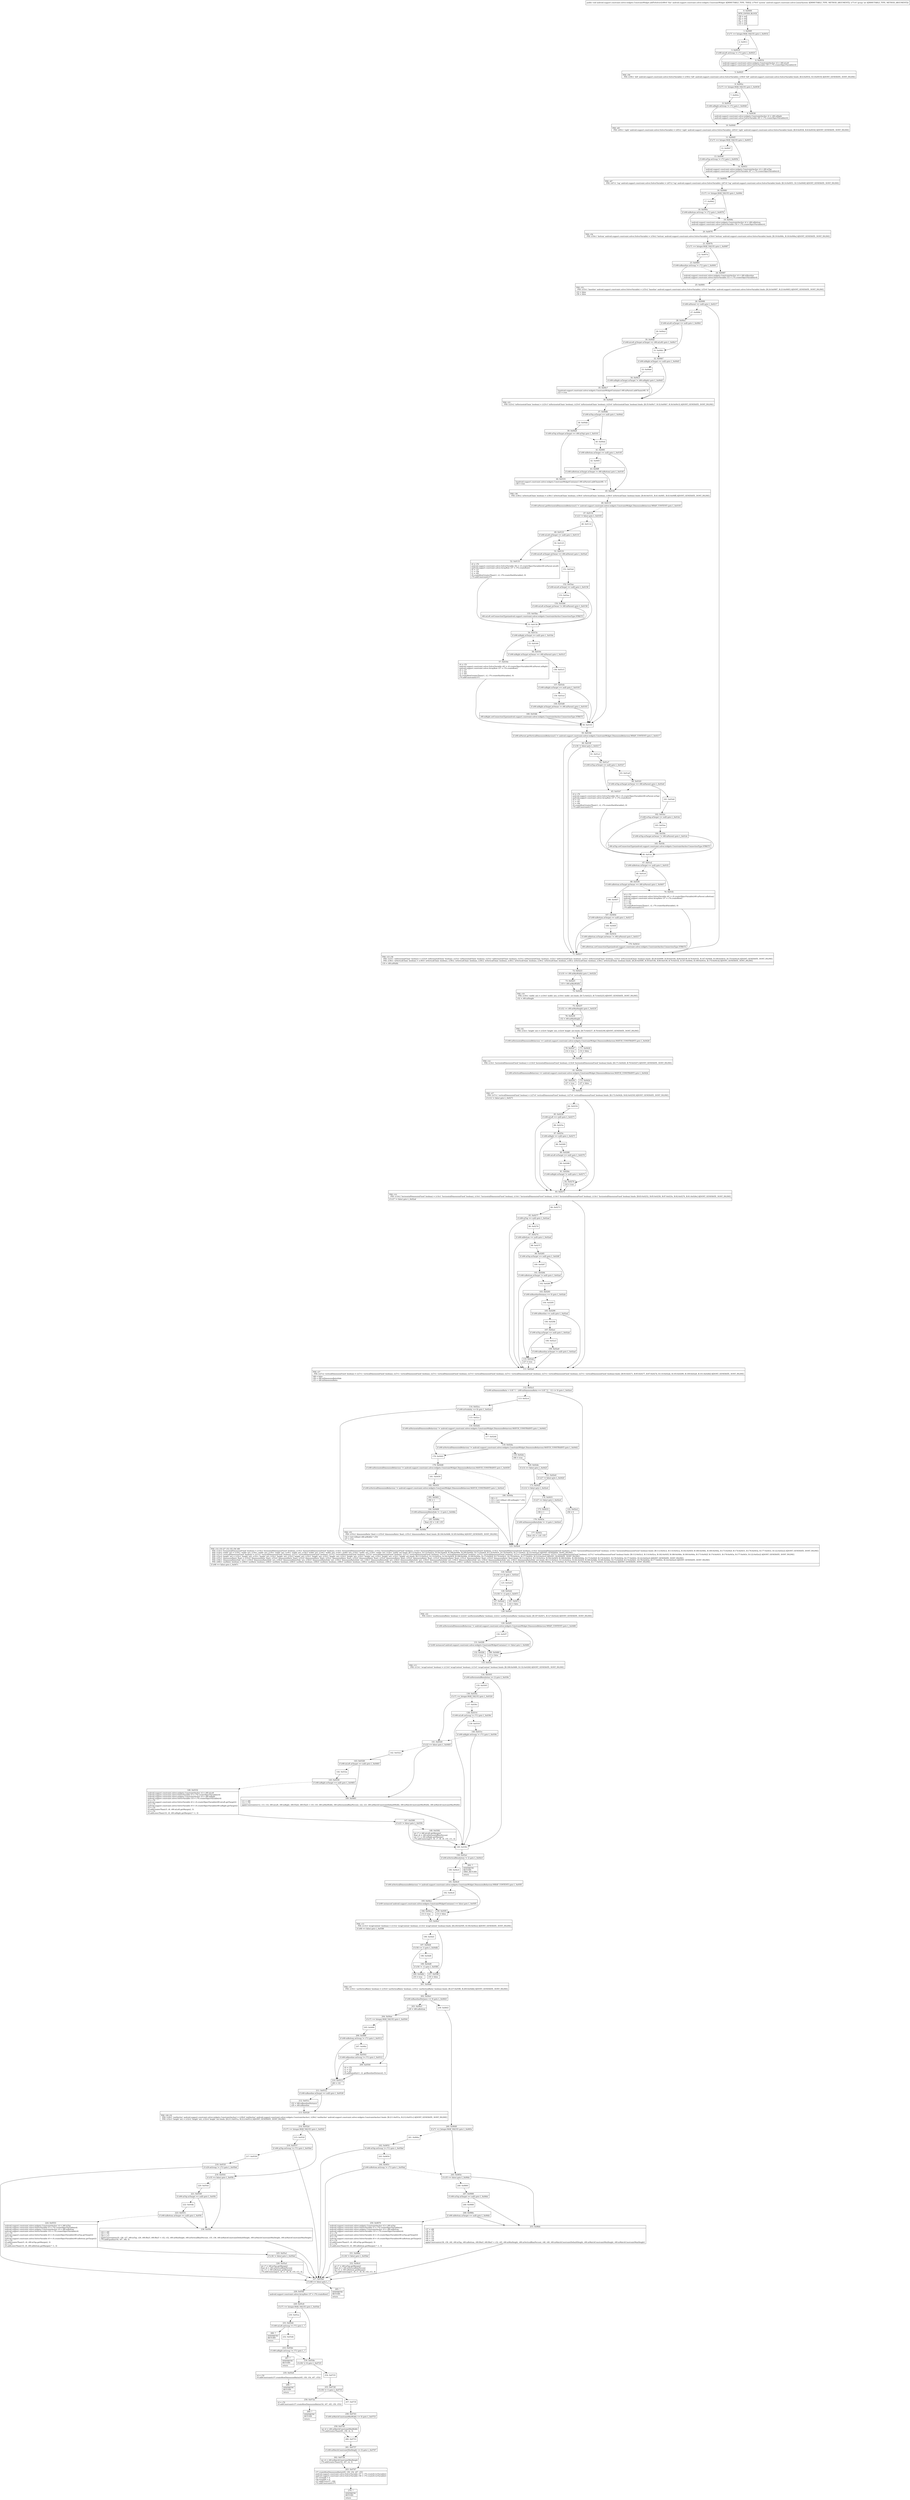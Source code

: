 digraph "CFG forandroid.support.constraint.solver.widgets.ConstraintWidget.addToSolver(Landroid\/support\/constraint\/solver\/LinearSystem;I)V" {
Node_0 [shape=record,label="{0\:\ 0x0000|MTH_ENTER_BLOCK\l|r59 = null\lr65 = null\lr67 = null\lr54 = null\lr53 = null\l}"];
Node_1 [shape=record,label="{1\:\ 0x000f|if (r71 == Integer.MAX_VALUE) goto L_0x001b\l}"];
Node_2 [shape=record,label="{2\:\ 0x0011}"];
Node_3 [shape=record,label="{3\:\ 0x0019|if (r69.mLeft.mGroup != r71) goto L_0x0025\l}"];
Node_4 [shape=record,label="{4\:\ 0x001b|android.support.constraint.solver.widgets.ConstraintAnchor r4 = r69.mLeft\landroid.support.constraint.solver.SolverVariable r59 = r70.createObjectVariable(r4)\l}"];
Node_5 [shape=record,label="{5\:\ 0x0025|PHI: r59 \l  PHI: (r59v1 'left' android.support.constraint.solver.SolverVariable) = (r59v2 'left' android.support.constraint.solver.SolverVariable), (r59v0 'left' android.support.constraint.solver.SolverVariable) binds: [B:4:0x001b, B:3:0x0019] A[DONT_GENERATE, DONT_INLINE]\l}"];
Node_6 [shape=record,label="{6\:\ 0x002a|if (r71 == Integer.MAX_VALUE) goto L_0x0036\l}"];
Node_7 [shape=record,label="{7\:\ 0x002c}"];
Node_8 [shape=record,label="{8\:\ 0x0034|if (r69.mRight.mGroup != r71) goto L_0x0040\l}"];
Node_9 [shape=record,label="{9\:\ 0x0036|android.support.constraint.solver.widgets.ConstraintAnchor r4 = r69.mRight\landroid.support.constraint.solver.SolverVariable r65 = r70.createObjectVariable(r4)\l}"];
Node_10 [shape=record,label="{10\:\ 0x0040|PHI: r65 \l  PHI: (r65v1 'right' android.support.constraint.solver.SolverVariable) = (r65v2 'right' android.support.constraint.solver.SolverVariable), (r65v0 'right' android.support.constraint.solver.SolverVariable) binds: [B:9:0x0036, B:8:0x0034] A[DONT_GENERATE, DONT_INLINE]\l}"];
Node_11 [shape=record,label="{11\:\ 0x0045|if (r71 == Integer.MAX_VALUE) goto L_0x0051\l}"];
Node_12 [shape=record,label="{12\:\ 0x0047}"];
Node_13 [shape=record,label="{13\:\ 0x004f|if (r69.mTop.mGroup != r71) goto L_0x005b\l}"];
Node_14 [shape=record,label="{14\:\ 0x0051|android.support.constraint.solver.widgets.ConstraintAnchor r4 = r69.mTop\landroid.support.constraint.solver.SolverVariable r67 = r70.createObjectVariable(r4)\l}"];
Node_15 [shape=record,label="{15\:\ 0x005b|PHI: r67 \l  PHI: (r67v1 'top' android.support.constraint.solver.SolverVariable) = (r67v2 'top' android.support.constraint.solver.SolverVariable), (r67v0 'top' android.support.constraint.solver.SolverVariable) binds: [B:14:0x0051, B:13:0x004f] A[DONT_GENERATE, DONT_INLINE]\l}"];
Node_16 [shape=record,label="{16\:\ 0x0060|if (r71 == Integer.MAX_VALUE) goto L_0x006c\l}"];
Node_17 [shape=record,label="{17\:\ 0x0062}"];
Node_18 [shape=record,label="{18\:\ 0x006a|if (r69.mBottom.mGroup != r71) goto L_0x0076\l}"];
Node_19 [shape=record,label="{19\:\ 0x006c|android.support.constraint.solver.widgets.ConstraintAnchor r4 = r69.mBottom\landroid.support.constraint.solver.SolverVariable r54 = r70.createObjectVariable(r4)\l}"];
Node_20 [shape=record,label="{20\:\ 0x0076|PHI: r54 \l  PHI: (r54v1 'bottom' android.support.constraint.solver.SolverVariable) = (r54v2 'bottom' android.support.constraint.solver.SolverVariable), (r54v0 'bottom' android.support.constraint.solver.SolverVariable) binds: [B:19:0x006c, B:18:0x006a] A[DONT_GENERATE, DONT_INLINE]\l}"];
Node_21 [shape=record,label="{21\:\ 0x007b|if (r71 == Integer.MAX_VALUE) goto L_0x0087\l}"];
Node_22 [shape=record,label="{22\:\ 0x007d}"];
Node_23 [shape=record,label="{23\:\ 0x0085|if (r69.mBaseline.mGroup != r71) goto L_0x0091\l}"];
Node_24 [shape=record,label="{24\:\ 0x0087|android.support.constraint.solver.widgets.ConstraintAnchor r4 = r69.mBaseline\landroid.support.constraint.solver.SolverVariable r53 = r70.createObjectVariable(r4)\l}"];
Node_25 [shape=record,label="{25\:\ 0x0091|PHI: r53 \l  PHI: (r53v1 'baseline' android.support.constraint.solver.SolverVariable) = (r53v2 'baseline' android.support.constraint.solver.SolverVariable), (r53v0 'baseline' android.support.constraint.solver.SolverVariable) binds: [B:24:0x0087, B:23:0x0085] A[DONT_GENERATE, DONT_INLINE]\l|r23 = false\lr36 = false\l}"];
Node_26 [shape=record,label="{26\:\ 0x0099|if (r69.mParent == null) goto L_0x0217\l}"];
Node_27 [shape=record,label="{27\:\ 0x009b}"];
Node_28 [shape=record,label="{28\:\ 0x00a1|if (r69.mLeft.mTarget == null) goto L_0x00b1\l}"];
Node_29 [shape=record,label="{29\:\ 0x00a3}"];
Node_30 [shape=record,label="{30\:\ 0x00af|if (r69.mLeft.mTarget.mTarget == r69.mLeft) goto L_0x00c7\l}"];
Node_31 [shape=record,label="{31\:\ 0x00b1}"];
Node_32 [shape=record,label="{32\:\ 0x00b7|if (r69.mRight.mTarget == null) goto L_0x00d5\l}"];
Node_33 [shape=record,label="{33\:\ 0x00b9}"];
Node_34 [shape=record,label="{34\:\ 0x00c5|if (r69.mRight.mTarget.mTarget != r69.mRight) goto L_0x00d5\l}"];
Node_35 [shape=record,label="{35\:\ 0x00c7|((android.support.constraint.solver.widgets.ConstraintWidgetContainer) r69.mParent).addChain(r69, 0)\lr23 = true\l}"];
Node_36 [shape=record,label="{36\:\ 0x00d5|PHI: r23 \l  PHI: (r23v2 'inHorizontalChain' boolean) = (r23v3 'inHorizontalChain' boolean), (r23v0 'inHorizontalChain' boolean), (r23v0 'inHorizontalChain' boolean) binds: [B:35:0x00c7, B:32:0x00b7, B:34:0x00c5] A[DONT_GENERATE, DONT_INLINE]\l}"];
Node_37 [shape=record,label="{37\:\ 0x00db|if (r69.mTop.mTarget == null) goto L_0x00eb\l}"];
Node_38 [shape=record,label="{38\:\ 0x00dd}"];
Node_39 [shape=record,label="{39\:\ 0x00e9|if (r69.mTop.mTarget.mTarget == r69.mTop) goto L_0x0101\l}"];
Node_40 [shape=record,label="{40\:\ 0x00eb}"];
Node_41 [shape=record,label="{41\:\ 0x00f1|if (r69.mBottom.mTarget == null) goto L_0x010f\l}"];
Node_42 [shape=record,label="{42\:\ 0x00f3}"];
Node_43 [shape=record,label="{43\:\ 0x00ff|if (r69.mBottom.mTarget.mTarget != r69.mBottom) goto L_0x010f\l}"];
Node_44 [shape=record,label="{44\:\ 0x0101|((android.support.constraint.solver.widgets.ConstraintWidgetContainer) r69.mParent).addChain(r69, 1)\lr36 = true\l}"];
Node_45 [shape=record,label="{45\:\ 0x010f|PHI: r36 \l  PHI: (r36v2 'inVerticalChain' boolean) = (r36v3 'inVerticalChain' boolean), (r36v0 'inVerticalChain' boolean), (r36v0 'inVerticalChain' boolean) binds: [B:44:0x0101, B:41:0x00f1, B:43:0x00ff] A[DONT_GENERATE, DONT_INLINE]\l}"];
Node_46 [shape=record,label="{46\:\ 0x0119|if (r69.mParent.getHorizontalDimensionBehaviour() != android.support.constraint.solver.widgets.ConstraintWidget.DimensionBehaviour.WRAP_CONTENT) goto L_0x0193\l}"];
Node_47 [shape=record,label="{47\:\ 0x011b|if (r23 != false) goto L_0x0193\l}"];
Node_48 [shape=record,label="{48\:\ 0x011d}"];
Node_49 [shape=record,label="{49\:\ 0x0123|if (r69.mLeft.mTarget == null) goto L_0x0133\l}"];
Node_50 [shape=record,label="{50\:\ 0x0125}"];
Node_51 [shape=record,label="{51\:\ 0x0131|if (r69.mLeft.mTarget.mOwner == r69.mParent) goto L_0x03a4\l}"];
Node_52 [shape=record,label="{52\:\ 0x0133|r0 = r70\landroid.support.constraint.solver.SolverVariable r62 = r0.createObjectVariable(r69.mParent.mLeft)\landroid.support.constraint.solver.ArrayRow r37 = r70.createRow()\lr0 = r37\lr1 = r59\lr2 = r62\lr0.createRowGreaterThan(r1, r2, r70.createSlackVariable(), 0)\lr70.addConstraint(r37)\l}"];
Node_53 [shape=record,label="{53\:\ 0x0158}"];
Node_54 [shape=record,label="{54\:\ 0x015e|if (r69.mRight.mTarget == null) goto L_0x016e\l}"];
Node_55 [shape=record,label="{55\:\ 0x0160}"];
Node_56 [shape=record,label="{56\:\ 0x016c|if (r69.mRight.mTarget.mOwner == r69.mParent) goto L_0x03c5\l}"];
Node_57 [shape=record,label="{57\:\ 0x016e|r0 = r70\landroid.support.constraint.solver.SolverVariable r63 = r0.createObjectVariable(r69.mParent.mRight)\landroid.support.constraint.solver.ArrayRow r37 = r70.createRow()\lr0 = r37\lr1 = r63\lr2 = r65\lr0.createRowGreaterThan(r1, r2, r70.createSlackVariable(), 0)\lr70.addConstraint(r37)\l}"];
Node_58 [shape=record,label="{58\:\ 0x0193}"];
Node_59 [shape=record,label="{59\:\ 0x019d|if (r69.mParent.getVerticalDimensionBehaviour() != android.support.constraint.solver.widgets.ConstraintWidget.DimensionBehaviour.WRAP_CONTENT) goto L_0x0217\l}"];
Node_60 [shape=record,label="{60\:\ 0x019f|if (r36 != false) goto L_0x0217\l}"];
Node_61 [shape=record,label="{61\:\ 0x01a1}"];
Node_62 [shape=record,label="{62\:\ 0x01a7|if (r69.mTop.mTarget == null) goto L_0x01b7\l}"];
Node_63 [shape=record,label="{63\:\ 0x01a9}"];
Node_64 [shape=record,label="{64\:\ 0x01b5|if (r69.mTop.mTarget.mOwner == r69.mParent) goto L_0x03e6\l}"];
Node_65 [shape=record,label="{65\:\ 0x01b7|r0 = r70\landroid.support.constraint.solver.SolverVariable r64 = r0.createObjectVariable(r69.mParent.mTop)\landroid.support.constraint.solver.ArrayRow r37 = r70.createRow()\lr0 = r37\lr1 = r67\lr2 = r64\lr0.createRowGreaterThan(r1, r2, r70.createSlackVariable(), 0)\lr70.addConstraint(r37)\l}"];
Node_66 [shape=record,label="{66\:\ 0x01dc}"];
Node_67 [shape=record,label="{67\:\ 0x01e2|if (r69.mBottom.mTarget == null) goto L_0x01f2\l}"];
Node_68 [shape=record,label="{68\:\ 0x01e4}"];
Node_69 [shape=record,label="{69\:\ 0x01f0|if (r69.mBottom.mTarget.mOwner == r69.mParent) goto L_0x0407\l}"];
Node_70 [shape=record,label="{70\:\ 0x01f2|r0 = r70\landroid.support.constraint.solver.SolverVariable r61 = r0.createObjectVariable(r69.mParent.mBottom)\landroid.support.constraint.solver.ArrayRow r37 = r70.createRow()\lr0 = r37\lr1 = r61\lr2 = r54\lr0.createRowGreaterThan(r1, r2, r70.createSlackVariable(), 0)\lr70.addConstraint(r37)\l}"];
Node_71 [shape=record,label="{71\:\ 0x0217|PHI: r23 r36 \l  PHI: (r23v1 'inHorizontalChain' boolean) = (r23v0 'inHorizontalChain' boolean), (r23v2 'inHorizontalChain' boolean), (r23v2 'inHorizontalChain' boolean), (r23v2 'inHorizontalChain' boolean), (r23v2 'inHorizontalChain' boolean), (r23v2 'inHorizontalChain' boolean), (r23v2 'inHorizontalChain' boolean) binds: [B:26:0x0099, B:59:0x019d, B:60:0x019f, B:70:0x01f2, B:167:0x040d, B:169:0x041b, B:170:0x041d] A[DONT_GENERATE, DONT_INLINE]\l  PHI: (r36v1 'inVerticalChain' boolean) = (r36v0 'inVerticalChain' boolean), (r36v2 'inVerticalChain' boolean), (r36v2 'inVerticalChain' boolean), (r36v2 'inVerticalChain' boolean), (r36v2 'inVerticalChain' boolean), (r36v2 'inVerticalChain' boolean), (r36v2 'inVerticalChain' boolean) binds: [B:26:0x0099, B:59:0x019d, B:60:0x019f, B:70:0x01f2, B:167:0x040d, B:169:0x041b, B:170:0x041d] A[DONT_GENERATE, DONT_INLINE]\l|r19 = r69.mWidth\l}"];
Node_72 [shape=record,label="{72\:\ 0x0223|if (r19 \>= r69.mMinWidth) goto L_0x022b\l}"];
Node_73 [shape=record,label="{73\:\ 0x0225|r19 = r69.mMinWidth\l}"];
Node_74 [shape=record,label="{74\:\ 0x022b|PHI: r19 \l  PHI: (r19v1 'width' int) = (r19v0 'width' int), (r19v4 'width' int) binds: [B:72:0x0223, B:73:0x0225] A[DONT_GENERATE, DONT_INLINE]\l|r32 = r69.mHeight\l}"];
Node_75 [shape=record,label="{75\:\ 0x0237|if (r32 \>= r69.mMinHeight) goto L_0x023f\l}"];
Node_76 [shape=record,label="{76\:\ 0x0239|r32 = r69.mMinHeight\l}"];
Node_77 [shape=record,label="{77\:\ 0x023f|PHI: r32 \l  PHI: (r32v1 'height' int) = (r32v0 'height' int), (r32v6 'height' int) binds: [B:75:0x0237, B:76:0x0239] A[DONT_GENERATE, DONT_INLINE]\l}"];
Node_78 [shape=record,label="{78\:\ 0x0245|if (r69.mHorizontalDimensionBehaviour == android.support.constraint.solver.widgets.ConstraintWidget.DimensionBehaviour.MATCH_CONSTRAINT) goto L_0x0428\l}"];
Node_79 [shape=record,label="{79\:\ 0x0247|r14 = true\l}"];
Node_80 [shape=record,label="{80\:\ 0x0248|PHI: r14 \l  PHI: (r14v1 'horizontalDimensionFixed' boolean) = (r14v0 'horizontalDimensionFixed' boolean), (r14v6 'horizontalDimensionFixed' boolean) binds: [B:171:0x0428, B:79:0x0247] A[DONT_GENERATE, DONT_INLINE]\l}"];
Node_81 [shape=record,label="{81\:\ 0x024e|if (r69.mVerticalDimensionBehaviour == android.support.constraint.solver.widgets.ConstraintWidget.DimensionBehaviour.MATCH_CONSTRAINT) goto L_0x042b\l}"];
Node_82 [shape=record,label="{82\:\ 0x0250|r27 = true\l}"];
Node_83 [shape=record,label="{83\:\ 0x0252|PHI: r27 \l  PHI: (r27v1 'verticalDimensionFixed' boolean) = (r27v0 'verticalDimensionFixed' boolean), (r27v6 'verticalDimensionFixed' boolean) binds: [B:172:0x042b, B:82:0x0250] A[DONT_GENERATE, DONT_INLINE]\l|if (r14 != false) goto L_0x0271\l}"];
Node_84 [shape=record,label="{84\:\ 0x0254}"];
Node_85 [shape=record,label="{85\:\ 0x0258|if (r69.mLeft == null) goto L_0x0271\l}"];
Node_86 [shape=record,label="{86\:\ 0x025a}"];
Node_87 [shape=record,label="{87\:\ 0x025e|if (r69.mRight == null) goto L_0x0271\l}"];
Node_88 [shape=record,label="{88\:\ 0x0260}"];
Node_89 [shape=record,label="{89\:\ 0x0266|if (r69.mLeft.mTarget == null) goto L_0x0270\l}"];
Node_90 [shape=record,label="{90\:\ 0x0268}"];
Node_91 [shape=record,label="{91\:\ 0x026e|if (r69.mRight.mTarget != null) goto L_0x0271\l}"];
Node_92 [shape=record,label="{92\:\ 0x0270|r14 = true\l}"];
Node_93 [shape=record,label="{93\:\ 0x0271|PHI: r14 \l  PHI: (r14v2 'horizontalDimensionFixed' boolean) = (r14v1 'horizontalDimensionFixed' boolean), (r14v1 'horizontalDimensionFixed' boolean), (r14v1 'horizontalDimensionFixed' boolean), (r14v5 'horizontalDimensionFixed' boolean), (r14v1 'horizontalDimensionFixed' boolean) binds: [B:83:0x0252, B:85:0x0258, B:87:0x025e, B:92:0x0270, B:91:0x026e] A[DONT_GENERATE, DONT_INLINE]\l|if (r27 != false) goto L_0x02ad\l}"];
Node_94 [shape=record,label="{94\:\ 0x0273}"];
Node_95 [shape=record,label="{95\:\ 0x0277|if (r69.mTop == null) goto L_0x02ad\l}"];
Node_96 [shape=record,label="{96\:\ 0x0279}"];
Node_97 [shape=record,label="{97\:\ 0x027d|if (r69.mBottom == null) goto L_0x02ad\l}"];
Node_98 [shape=record,label="{98\:\ 0x027f}"];
Node_99 [shape=record,label="{99\:\ 0x0285|if (r69.mTop.mTarget == null) goto L_0x028f\l}"];
Node_100 [shape=record,label="{100\:\ 0x0287}"];
Node_101 [shape=record,label="{101\:\ 0x028d|if (r69.mBottom.mTarget != null) goto L_0x02ad\l}"];
Node_102 [shape=record,label="{102\:\ 0x028f}"];
Node_103 [shape=record,label="{103\:\ 0x0293|if (r69.mBaselineDistance == 0) goto L_0x02ab\l}"];
Node_104 [shape=record,label="{104\:\ 0x0295}"];
Node_105 [shape=record,label="{105\:\ 0x0299|if (r69.mBaseline == null) goto L_0x02ad\l}"];
Node_106 [shape=record,label="{106\:\ 0x029b}"];
Node_107 [shape=record,label="{107\:\ 0x02a1|if (r69.mTop.mTarget == null) goto L_0x02ab\l}"];
Node_108 [shape=record,label="{108\:\ 0x02a3}"];
Node_109 [shape=record,label="{109\:\ 0x02a9|if (r69.mBaseline.mTarget != null) goto L_0x02ad\l}"];
Node_110 [shape=record,label="{110\:\ 0x02ab|r27 = true\l}"];
Node_111 [shape=record,label="{111\:\ 0x02ad|PHI: r27 \l  PHI: (r27v2 'verticalDimensionFixed' boolean) = (r27v1 'verticalDimensionFixed' boolean), (r27v1 'verticalDimensionFixed' boolean), (r27v1 'verticalDimensionFixed' boolean), (r27v5 'verticalDimensionFixed' boolean), (r27v1 'verticalDimensionFixed' boolean), (r27v1 'verticalDimensionFixed' boolean), (r27v1 'verticalDimensionFixed' boolean) binds: [B:93:0x0271, B:95:0x0277, B:97:0x027d, B:110:0x02ab, B:105:0x0299, B:109:0x02a9, B:101:0x028d] A[DONT_GENERATE, DONT_INLINE]\l|r68 = false\lr56 = r69.mDimensionRatioSide\lr55 = r69.mDimensionRatio\l}"];
Node_112 [shape=record,label="{112\:\ 0x02c2|if ((r69.mDimensionRatio \> 0.0f ? 1 : (r69.mDimensionRatio == 0.0f ? 0 : \-1)) \<= 0) goto L_0x02e4\l}"];
Node_113 [shape=record,label="{113\:\ 0x02c4}"];
Node_114 [shape=record,label="{114\:\ 0x02ca|if (r69.mVisibility == 8) goto L_0x02e4\l}"];
Node_115 [shape=record,label="{115\:\ 0x02cc}"];
Node_116 [shape=record,label="{116\:\ 0x02d2|if (r69.mHorizontalDimensionBehaviour != android.support.constraint.solver.widgets.ConstraintWidget.DimensionBehaviour.MATCH_CONSTRAINT) goto L_0x0442\l}"];
Node_117 [shape=record,label="{117\:\ 0x02d4}"];
Node_118 [shape=record,label="{118\:\ 0x02da|if (r69.mVerticalDimensionBehaviour != android.support.constraint.solver.widgets.ConstraintWidget.DimensionBehaviour.MATCH_CONSTRAINT) goto L_0x0442\l}"];
Node_119 [shape=record,label="{119\:\ 0x02dc|r68 = true\l}"];
Node_120 [shape=record,label="{120\:\ 0x02de|if (r14 == false) goto L_0x042f\l}"];
Node_121 [shape=record,label="{121\:\ 0x02e0|if (r27 != false) goto L_0x042f\l}"];
Node_122 [shape=record,label="{122\:\ 0x02e2|r56 = 0\l}"];
Node_123 [shape=record,label="{123\:\ 0x02e4|PHI: r14 r19 r27 r32 r55 r56 r68 \l  PHI: (r14v3 'horizontalDimensionFixed' boolean) = (r14v2 'horizontalDimensionFixed' boolean), (r14v2 'horizontalDimensionFixed' boolean), (r14v2 'horizontalDimensionFixed' boolean), (r14v2 'horizontalDimensionFixed' boolean), (r14v4 'horizontalDimensionFixed' boolean), (r14v2 'horizontalDimensionFixed' boolean), (r14v2 'horizontalDimensionFixed' boolean), (r14v2 'horizontalDimensionFixed' boolean), (r14v2 'horizontalDimensionFixed' boolean), (r14v2 'horizontalDimensionFixed' boolean) binds: [B:112:0x02c2, B:114:0x02ca, B:182:0x045f, B:186:0x046e, B:180:0x044a, B:173:0x042f, B:174:0x0431, B:176:0x043a, B:177:0x043c, B:122:0x02e2] A[DONT_GENERATE, DONT_INLINE]\l  PHI: (r19v2 'width' int) = (r19v1 'width' int), (r19v1 'width' int), (r19v1 'width' int), (r19v1 'width' int), (r19v3 'width' int), (r19v1 'width' int), (r19v1 'width' int), (r19v1 'width' int), (r19v1 'width' int), (r19v1 'width' int) binds: [B:112:0x02c2, B:114:0x02ca, B:182:0x045f, B:186:0x046e, B:180:0x044a, B:173:0x042f, B:174:0x0431, B:176:0x043a, B:177:0x043c, B:122:0x02e2] A[DONT_GENERATE, DONT_INLINE]\l  PHI: (r27v3 'verticalDimensionFixed' boolean) = (r27v2 'verticalDimensionFixed' boolean), (r27v2 'verticalDimensionFixed' boolean), (r27v2 'verticalDimensionFixed' boolean), (r27v4 'verticalDimensionFixed' boolean), (r27v2 'verticalDimensionFixed' boolean), (r27v2 'verticalDimensionFixed' boolean), (r27v2 'verticalDimensionFixed' boolean), (r27v2 'verticalDimensionFixed' boolean), (r27v2 'verticalDimensionFixed' boolean), (r27v2 'verticalDimensionFixed' boolean) binds: [B:112:0x02c2, B:114:0x02ca, B:182:0x045f, B:186:0x046e, B:180:0x044a, B:173:0x042f, B:174:0x0431, B:176:0x043a, B:177:0x043c, B:122:0x02e2] A[DONT_GENERATE, DONT_INLINE]\l  PHI: (r32v2 'height' int) = (r32v1 'height' int), (r32v1 'height' int), (r32v1 'height' int), (r32v5 'height' int), (r32v1 'height' int), (r32v1 'height' int), (r32v1 'height' int), (r32v1 'height' int), (r32v1 'height' int), (r32v1 'height' int) binds: [B:112:0x02c2, B:114:0x02ca, B:182:0x045f, B:186:0x046e, B:180:0x044a, B:173:0x042f, B:174:0x0431, B:176:0x043a, B:177:0x043c, B:122:0x02e2] A[DONT_GENERATE, DONT_INLINE]\l  PHI: (r55v1 'dimensionRatio' float) = (r55v0 'dimensionRatio' float), (r55v0 'dimensionRatio' float), (r55v0 'dimensionRatio' float), (r55v2 'dimensionRatio' float), (r55v0 'dimensionRatio' float), (r55v0 'dimensionRatio' float), (r55v0 'dimensionRatio' float), (r55v0 'dimensionRatio' float), (r55v4 'dimensionRatio' float), (r55v0 'dimensionRatio' float) binds: [B:112:0x02c2, B:114:0x02ca, B:182:0x045f, B:186:0x046e, B:180:0x044a, B:173:0x042f, B:174:0x0431, B:176:0x043a, B:177:0x043c, B:122:0x02e2] A[DONT_GENERATE, DONT_INLINE]\l  PHI: (r56v1 'dimensionRatioSide' int) = (r56v0 'dimensionRatioSide' int), (r56v0 'dimensionRatioSide' int), (r56v0 'dimensionRatioSide' int), (r56v2 'dimensionRatioSide' int), (r56v3 'dimensionRatioSide' int), (r56v0 'dimensionRatioSide' int), (r56v0 'dimensionRatioSide' int), (r56v4 'dimensionRatioSide' int), (r56v4 'dimensionRatioSide' int), (r56v5 'dimensionRatioSide' int) binds: [B:112:0x02c2, B:114:0x02ca, B:182:0x045f, B:186:0x046e, B:180:0x044a, B:173:0x042f, B:174:0x0431, B:176:0x043a, B:177:0x043c, B:122:0x02e2] A[DONT_GENERATE, DONT_INLINE]\l  PHI: (r68v1 'useRatio' boolean) = (r68v0 'useRatio' boolean), (r68v0 'useRatio' boolean), (r68v0 'useRatio' boolean), (r68v0 'useRatio' boolean), (r68v0 'useRatio' boolean), (r68v2 'useRatio' boolean), (r68v2 'useRatio' boolean), (r68v2 'useRatio' boolean), (r68v2 'useRatio' boolean), (r68v2 'useRatio' boolean) binds: [B:112:0x02c2, B:114:0x02ca, B:182:0x045f, B:186:0x046e, B:180:0x044a, B:173:0x042f, B:174:0x0431, B:176:0x043a, B:177:0x043c, B:122:0x02e2] A[DONT_GENERATE, DONT_INLINE]\l|if (r68 == false) goto L_0x047c\l}"];
Node_124 [shape=record,label="{124\:\ 0x02e6|if (r56 == 0) goto L_0x02ed\l}"];
Node_125 [shape=record,label="{125\:\ 0x02e8}"];
Node_126 [shape=record,label="{126\:\ 0x02eb|if (r56 != \-1) goto L_0x047c\l}"];
Node_127 [shape=record,label="{127\:\ 0x02ed|r22 = true\l}"];
Node_128 [shape=record,label="{128\:\ 0x02ef|PHI: r22 \l  PHI: (r22v1 'useHorizontalRatio' boolean) = (r22v0 'useHorizontalRatio' boolean), (r22v2 'useHorizontalRatio' boolean) binds: [B:187:0x047c, B:127:0x02ed] A[DONT_GENERATE, DONT_INLINE]\l}"];
Node_129 [shape=record,label="{129\:\ 0x02f5|if (r69.mHorizontalDimensionBehaviour != android.support.constraint.solver.widgets.ConstraintWidget.DimensionBehaviour.WRAP_CONTENT) goto L_0x0480\l}"];
Node_130 [shape=record,label="{130\:\ 0x02f7}"];
Node_131 [shape=record,label="{131\:\ 0x02fb|if ((r69 instanceof android.support.constraint.solver.widgets.ConstraintWidgetContainer) == false) goto L_0x0480\l}"];
Node_132 [shape=record,label="{132\:\ 0x02fd|r13 = true\l}"];
Node_133 [shape=record,label="{133\:\ 0x02fe|PHI: r13 \l  PHI: (r13v1 'wrapContent' boolean) = (r13v0 'wrapContent' boolean), (r13v5 'wrapContent' boolean) binds: [B:188:0x0480, B:132:0x02fd] A[DONT_GENERATE, DONT_INLINE]\l}"];
Node_134 [shape=record,label="{134\:\ 0x0303|if (r69.mHorizontalResolution == 2) goto L_0x039c\l}"];
Node_135 [shape=record,label="{135\:\ 0x0305}"];
Node_136 [shape=record,label="{136\:\ 0x030a|if (r71 == Integer.MAX_VALUE) goto L_0x0320\l}"];
Node_137 [shape=record,label="{137\:\ 0x030c}"];
Node_138 [shape=record,label="{138\:\ 0x0314|if (r69.mLeft.mGroup != r71) goto L_0x039c\l}"];
Node_139 [shape=record,label="{139\:\ 0x0316}"];
Node_140 [shape=record,label="{140\:\ 0x031e|if (r69.mRight.mGroup != r71) goto L_0x039c\l}"];
Node_141 [shape=record,label="{141\:\ 0x0320|if (r22 == false) goto L_0x0483\l}"];
Node_142 [shape=record,label="{142\:\ 0x0322}"];
Node_143 [shape=record,label="{143\:\ 0x0328|if (r69.mLeft.mTarget == null) goto L_0x0483\l}"];
Node_144 [shape=record,label="{144\:\ 0x032a}"];
Node_145 [shape=record,label="{145\:\ 0x0330|if (r69.mRight.mTarget == null) goto L_0x0483\l}"];
Node_146 [shape=record,label="{146\:\ 0x0332|android.support.constraint.solver.widgets.ConstraintAnchor r4 = r69.mLeft\landroid.support.constraint.solver.SolverVariable r5 = r70.createObjectVariable(r4)\landroid.support.constraint.solver.widgets.ConstraintAnchor r4 = r69.mRight\landroid.support.constraint.solver.SolverVariable r10 = r70.createObjectVariable(r4)\lr0 = r70\landroid.support.constraint.solver.SolverVariable r6 = r0.createObjectVariable(r69.mLeft.getTarget())\lr0 = r70\landroid.support.constraint.solver.SolverVariable r9 = r0.createObjectVariable(r69.mRight.getTarget())\lr0 = r70\lr0.addGreaterThan(r5, r6, r69.mLeft.getMargin(), 3)\lr0 = r70\lr0.addLowerThan(r10, r9, r69.mRight.getMargin() * \-1, 3)\l}"];
Node_147 [shape=record,label="{147\:\ 0x0380|if (r23 != false) goto L_0x039c\l}"];
Node_148 [shape=record,label="{148\:\ 0x0382|int r7 = r69.mLeft.getMargin()\lfloat r8 = r69.mHorizontalBiasPercent\lint r11 = r69.mRight.getMargin()\lr70.addCentering(r5, r6, r7, r8, r9, r10, r11, 4)\l}"];
Node_149 [shape=record,label="{149\:\ 0x039c}"];
Node_150 [shape=record,label="{150\:\ 0x03a1|if (r69.mVerticalResolution != 2) goto L_0x04c0\l}"];
Node_151 [shape=record,label="{151\:\ 0x03a4}"];
Node_152 [shape=record,label="{152\:\ 0x03aa|if (r69.mLeft.mTarget == null) goto L_0x0158\l}"];
Node_153 [shape=record,label="{153\:\ 0x03ac}"];
Node_154 [shape=record,label="{154\:\ 0x03b8|if (r69.mLeft.mTarget.mOwner != r69.mParent) goto L_0x0158\l}"];
Node_155 [shape=record,label="{155\:\ 0x03ba|r69.mLeft.setConnectionType(android.support.constraint.solver.widgets.ConstraintAnchor.ConnectionType.STRICT)\l}"];
Node_156 [shape=record,label="{156\:\ 0x03c5}"];
Node_157 [shape=record,label="{157\:\ 0x03cb|if (r69.mRight.mTarget == null) goto L_0x0193\l}"];
Node_158 [shape=record,label="{158\:\ 0x03cd}"];
Node_159 [shape=record,label="{159\:\ 0x03d9|if (r69.mRight.mTarget.mOwner != r69.mParent) goto L_0x0193\l}"];
Node_160 [shape=record,label="{160\:\ 0x03db|r69.mRight.setConnectionType(android.support.constraint.solver.widgets.ConstraintAnchor.ConnectionType.STRICT)\l}"];
Node_161 [shape=record,label="{161\:\ 0x03e6}"];
Node_162 [shape=record,label="{162\:\ 0x03ec|if (r69.mTop.mTarget == null) goto L_0x01dc\l}"];
Node_163 [shape=record,label="{163\:\ 0x03ee}"];
Node_164 [shape=record,label="{164\:\ 0x03fa|if (r69.mTop.mTarget.mOwner != r69.mParent) goto L_0x01dc\l}"];
Node_165 [shape=record,label="{165\:\ 0x03fc|r69.mTop.setConnectionType(android.support.constraint.solver.widgets.ConstraintAnchor.ConnectionType.STRICT)\l}"];
Node_166 [shape=record,label="{166\:\ 0x0407}"];
Node_167 [shape=record,label="{167\:\ 0x040d|if (r69.mBottom.mTarget == null) goto L_0x0217\l}"];
Node_168 [shape=record,label="{168\:\ 0x040f}"];
Node_169 [shape=record,label="{169\:\ 0x041b|if (r69.mBottom.mTarget.mOwner != r69.mParent) goto L_0x0217\l}"];
Node_170 [shape=record,label="{170\:\ 0x041d|r69.mBottom.setConnectionType(android.support.constraint.solver.widgets.ConstraintAnchor.ConnectionType.STRICT)\l}"];
Node_171 [shape=record,label="{171\:\ 0x0428|r14 = false\l}"];
Node_172 [shape=record,label="{172\:\ 0x042b|r27 = false\l}"];
Node_173 [shape=record,label="{173\:\ 0x042f|if (r14 != false) goto L_0x02e4\l}"];
Node_174 [shape=record,label="{174\:\ 0x0431|if (r27 == false) goto L_0x02e4\l}"];
Node_175 [shape=record,label="{175\:\ 0x0433|r56 = 1\l}"];
Node_176 [shape=record,label="{176\:\ 0x043a|if (r69.mDimensionRatioSide != \-1) goto L_0x02e4\l}"];
Node_177 [shape=record,label="{177\:\ 0x043c|float r55 = 1.0f \/ r55\l}"];
Node_178 [shape=record,label="{178\:\ 0x0442}"];
Node_179 [shape=record,label="{179\:\ 0x0448|if (r69.mHorizontalDimensionBehaviour != android.support.constraint.solver.widgets.ConstraintWidget.DimensionBehaviour.MATCH_CONSTRAINT) goto L_0x0459\l}"];
Node_180 [shape=record,label="{180\:\ 0x044a|r56 = 0\lr19 = (int) (((float) r69.mHeight) * r55)\lr14 = true\l}"];
Node_181 [shape=record,label="{181\:\ 0x0459}"];
Node_182 [shape=record,label="{182\:\ 0x045f|if (r69.mVerticalDimensionBehaviour != android.support.constraint.solver.widgets.ConstraintWidget.DimensionBehaviour.MATCH_CONSTRAINT) goto L_0x02e4\l}"];
Node_183 [shape=record,label="{183\:\ 0x0461|r56 = 1\l}"];
Node_184 [shape=record,label="{184\:\ 0x0468|if (r69.mDimensionRatioSide != \-1) goto L_0x046e\l}"];
Node_185 [shape=record,label="{185\:\ 0x046a|float r55 = 1.0f \/ r55\l}"];
Node_186 [shape=record,label="{186\:\ 0x046e|PHI: r55 \l  PHI: (r55v2 'dimensionRatio' float) = (r55v0 'dimensionRatio' float), (r55v3 'dimensionRatio' float) binds: [B:184:0x0468, B:185:0x046a] A[DONT_GENERATE, DONT_INLINE]\l|r32 = (int) (((float) r69.mWidth) * r55)\lr27 = true\l}"];
Node_187 [shape=record,label="{187\:\ 0x047c|r22 = false\l}"];
Node_188 [shape=record,label="{188\:\ 0x0480|r13 = false\l}"];
Node_189 [shape=record,label="{189\:\ 0x0483|r11 = r69\lr12 = r70\lapplyConstraints(r12, r13, r14, r69.mLeft, r69.mRight, r69.f5mX, r69.f5mX + r19, r19, r69.mMinWidth, r69.mHorizontalBiasPercent, r22, r23, r69.mMatchConstraintDefaultWidth, r69.mMatchConstraintMinWidth, r69.mMatchConstraintMaxWidth)\l}"];
Node_190 [shape=record,label="{190\:\ 0x04c0}"];
Node_191 [shape=record,label="{191\:\ 0x04c6|if (r69.mVerticalDimensionBehaviour != android.support.constraint.solver.widgets.ConstraintWidget.DimensionBehaviour.WRAP_CONTENT) goto L_0x05f5\l}"];
Node_192 [shape=record,label="{192\:\ 0x04c8}"];
Node_193 [shape=record,label="{193\:\ 0x04cc|if ((r69 instanceof android.support.constraint.solver.widgets.ConstraintWidgetContainer) == false) goto L_0x05f5\l}"];
Node_194 [shape=record,label="{194\:\ 0x04ce|r13 = true\l}"];
Node_195 [shape=record,label="{195\:\ 0x04cf|PHI: r13 \l  PHI: (r13v3 'wrapContent' boolean) = (r13v2 'wrapContent' boolean), (r13v4 'wrapContent' boolean) binds: [B:236:0x05f5, B:194:0x04ce] A[DONT_GENERATE, DONT_INLINE]\l|if (r68 == false) goto L_0x05f8\l}"];
Node_196 [shape=record,label="{196\:\ 0x04d1}"];
Node_197 [shape=record,label="{197\:\ 0x04d4|if (r56 == 1) goto L_0x04db\l}"];
Node_198 [shape=record,label="{198\:\ 0x04d6}"];
Node_199 [shape=record,label="{199\:\ 0x04d9|if (r56 != \-1) goto L_0x05f8\l}"];
Node_200 [shape=record,label="{200\:\ 0x04db|r35 = true\l}"];
Node_201 [shape=record,label="{201\:\ 0x04dd|PHI: r35 \l  PHI: (r35v1 'useVerticalRatio' boolean) = (r35v0 'useVerticalRatio' boolean), (r35v2 'useVerticalRatio' boolean) binds: [B:237:0x05f8, B:200:0x04db] A[DONT_GENERATE, DONT_INLINE]\l}"];
Node_202 [shape=record,label="{202\:\ 0x04e1|if (r69.mBaselineDistance \<= 0) goto L_0x0643\l}"];
Node_203 [shape=record,label="{203\:\ 0x04e3|r29 = r69.mBottom\l}"];
Node_204 [shape=record,label="{204\:\ 0x04ee|if (r71 == Integer.MAX_VALUE) goto L_0x0504\l}"];
Node_205 [shape=record,label="{205\:\ 0x04f0}"];
Node_206 [shape=record,label="{206\:\ 0x04f8|if (r69.mBottom.mGroup != r71) goto L_0x0512\l}"];
Node_207 [shape=record,label="{207\:\ 0x04fa}"];
Node_208 [shape=record,label="{208\:\ 0x0502|if (r69.mBaseline.mGroup != r71) goto L_0x0512\l}"];
Node_209 [shape=record,label="{209\:\ 0x0504|r0 = r70\lr1 = r53\lr2 = r67\lr0.addEquality(r1, r2, getBaselineDistance(), 5)\l}"];
Node_210 [shape=record,label="{210\:\ 0x0512|r60 = r32\l}"];
Node_211 [shape=record,label="{211\:\ 0x051a|if (r69.mBaseline.mTarget == null) goto L_0x0528\l}"];
Node_212 [shape=record,label="{212\:\ 0x051c|r32 = r69.mBaselineDistance\lr29 = r69.mBaseline\l}"];
Node_213 [shape=record,label="{213\:\ 0x0528|PHI: r29 r32 \l  PHI: (r29v1 'endAnchor' android.support.constraint.solver.widgets.ConstraintAnchor) = (r29v0 'endAnchor' android.support.constraint.solver.widgets.ConstraintAnchor), (r29v2 'endAnchor' android.support.constraint.solver.widgets.ConstraintAnchor) binds: [B:211:0x051a, B:212:0x051c] A[DONT_GENERATE, DONT_INLINE]\l  PHI: (r32v3 'height' int) = (r32v2 'height' int), (r32v4 'height' int) binds: [B:211:0x051a, B:212:0x051c] A[DONT_GENERATE, DONT_INLINE]\l}"];
Node_214 [shape=record,label="{214\:\ 0x052d|if (r71 == Integer.MAX_VALUE) goto L_0x0541\l}"];
Node_215 [shape=record,label="{215\:\ 0x052f}"];
Node_216 [shape=record,label="{216\:\ 0x0537|if (r69.mTop.mGroup != r71) goto L_0x05bd\l}"];
Node_217 [shape=record,label="{217\:\ 0x0539}"];
Node_218 [shape=record,label="{218\:\ 0x053f|if (r29.mGroup != r71) goto L_0x05bd\l}"];
Node_219 [shape=record,label="{219\:\ 0x0541|if (r35 == false) goto L_0x05fc\l}"];
Node_220 [shape=record,label="{220\:\ 0x0543}"];
Node_221 [shape=record,label="{221\:\ 0x0549|if (r69.mTop.mTarget == null) goto L_0x05fc\l}"];
Node_222 [shape=record,label="{222\:\ 0x054b}"];
Node_223 [shape=record,label="{223\:\ 0x0551|if (r69.mBottom.mTarget == null) goto L_0x05fc\l}"];
Node_224 [shape=record,label="{224\:\ 0x0553|android.support.constraint.solver.widgets.ConstraintAnchor r4 = r69.mTop\landroid.support.constraint.solver.SolverVariable r5 = r70.createObjectVariable(r4)\landroid.support.constraint.solver.widgets.ConstraintAnchor r4 = r69.mBottom\landroid.support.constraint.solver.SolverVariable r10 = r70.createObjectVariable(r4)\lr0 = r70\landroid.support.constraint.solver.SolverVariable r6 = r0.createObjectVariable(r69.mTop.getTarget())\lr0 = r70\landroid.support.constraint.solver.SolverVariable r9 = r0.createObjectVariable(r69.mBottom.getTarget())\lr0 = r70\lr0.addGreaterThan(r5, r6, r69.mTop.getMargin(), 3)\lr0 = r70\lr0.addLowerThan(r10, r9, r69.mBottom.getMargin() * \-1, 3)\l}"];
Node_225 [shape=record,label="{225\:\ 0x05a1|if (r36 != false) goto L_0x05bd\l}"];
Node_226 [shape=record,label="{226\:\ 0x05a3|int r7 = r69.mTop.getMargin()\lfloat r8 = r69.mVerticalBiasPercent\lint r11 = r69.mBottom.getMargin()\lr70.addCentering(r5, r6, r7, r8, r9, r10, r11, 4)\l}"];
Node_227 [shape=record,label="{227\:\ 0x05bd|if (r68 == false) goto L_?\l}"];
Node_228 [shape=record,label="{228\:\ 0x05bf|android.support.constraint.solver.ArrayRow r37 = r70.createRow()\l}"];
Node_229 [shape=record,label="{229\:\ 0x05c8|if (r71 == Integer.MAX_VALUE) goto L_0x05de\l}"];
Node_230 [shape=record,label="{230\:\ 0x05ca}"];
Node_231 [shape=record,label="{231\:\ 0x05d2|if (r69.mLeft.mGroup != r71) goto L_?\l}"];
Node_232 [shape=record,label="{232\:\ 0x05d4}"];
Node_233 [shape=record,label="{233\:\ 0x05dc|if (r69.mRight.mGroup != r71) goto L_?\l}"];
Node_234 [shape=record,label="{234\:\ 0x05de|if (r56 != 0) goto L_0x0725\l}"];
Node_235 [shape=record,label="{235\:\ 0x05e0|r0 = r70\lr0.addConstraint(r37.createRowDimensionRatio(r65, r59, r54, r67, r55))\l}"];
Node_236 [shape=record,label="{236\:\ 0x05f5|r13 = false\l}"];
Node_237 [shape=record,label="{237\:\ 0x05f8|r35 = false\l}"];
Node_238 [shape=record,label="{238\:\ 0x05fc|r24 = r69\lr25 = r70\lr26 = r13\lapplyConstraints(r25, r26, r27, r69.mTop, r29, r69.f6mY, r69.f6mY + r32, r32, r69.mMinHeight, r69.mVerticalBiasPercent, r35, r36, r69.mMatchConstraintDefaultHeight, r69.mMatchConstraintMinHeight, r69.mMatchConstraintMaxHeight)\lr70.addEquality(r54, r67, r60, 5)\l}"];
Node_239 [shape=record,label="{239\:\ 0x0643}"];
Node_240 [shape=record,label="{240\:\ 0x0648|if (r71 == Integer.MAX_VALUE) goto L_0x065e\l}"];
Node_241 [shape=record,label="{241\:\ 0x064a}"];
Node_242 [shape=record,label="{242\:\ 0x0652|if (r69.mTop.mGroup != r71) goto L_0x05bd\l}"];
Node_243 [shape=record,label="{243\:\ 0x0654}"];
Node_244 [shape=record,label="{244\:\ 0x065c|if (r69.mBottom.mGroup != r71) goto L_0x05bd\l}"];
Node_245 [shape=record,label="{245\:\ 0x065e|if (r35 == false) goto L_0x06dc\l}"];
Node_246 [shape=record,label="{246\:\ 0x0660}"];
Node_247 [shape=record,label="{247\:\ 0x0666|if (r69.mTop.mTarget == null) goto L_0x06dc\l}"];
Node_248 [shape=record,label="{248\:\ 0x0668}"];
Node_249 [shape=record,label="{249\:\ 0x066e|if (r69.mBottom.mTarget == null) goto L_0x06dc\l}"];
Node_250 [shape=record,label="{250\:\ 0x0670|android.support.constraint.solver.widgets.ConstraintAnchor r4 = r69.mTop\landroid.support.constraint.solver.SolverVariable r5 = r70.createObjectVariable(r4)\landroid.support.constraint.solver.widgets.ConstraintAnchor r4 = r69.mBottom\landroid.support.constraint.solver.SolverVariable r10 = r70.createObjectVariable(r4)\lr0 = r70\landroid.support.constraint.solver.SolverVariable r6 = r0.createObjectVariable(r69.mTop.getTarget())\lr0 = r70\landroid.support.constraint.solver.SolverVariable r9 = r0.createObjectVariable(r69.mBottom.getTarget())\lr0 = r70\lr0.addGreaterThan(r5, r6, r69.mTop.getMargin(), 3)\lr0 = r70\lr0.addLowerThan(r10, r9, r69.mBottom.getMargin() * \-1, 3)\l}"];
Node_251 [shape=record,label="{251\:\ 0x06be|if (r36 != false) goto L_0x05bd\l}"];
Node_252 [shape=record,label="{252\:\ 0x06c0|int r7 = r69.mTop.getMargin()\lfloat r8 = r69.mVerticalBiasPercent\lint r11 = r69.mBottom.getMargin()\lr70.addCentering(r5, r6, r7, r8, r9, r10, r11, 4)\l}"];
Node_253 [shape=record,label="{253\:\ 0x06dc|r37 = r69\lr38 = r70\lr39 = r13\lr40 = r27\lr45 = r32\lr48 = r35\lr49 = r36\lapplyConstraints(r38, r39, r40, r69.mTop, r69.mBottom, r69.f6mY, r69.f6mY + r32, r45, r69.mMinHeight, r69.mVerticalBiasPercent, r48, r49, r69.mMatchConstraintDefaultHeight, r69.mMatchConstraintMinHeight, r69.mMatchConstraintMaxHeight)\l}"];
Node_254 [shape=record,label="{254\:\ 0x0725}"];
Node_255 [shape=record,label="{255\:\ 0x0728|if (r56 != 1) goto L_0x073f\l}"];
Node_256 [shape=record,label="{256\:\ 0x072a|r0 = r70\lr0.addConstraint(r37.createRowDimensionRatio(r54, r67, r65, r59, r55))\l}"];
Node_257 [shape=record,label="{257\:\ 0x073f}"];
Node_258 [shape=record,label="{258\:\ 0x0743|if (r69.mMatchConstraintMinWidth \<= 0) goto L_0x0753\l}"];
Node_259 [shape=record,label="{259\:\ 0x0745|int r4 = r69.mMatchConstraintMinWidth\lr70.addGreaterThan(r65, r59, r4, 3)\l}"];
Node_260 [shape=record,label="{260\:\ 0x0753}"];
Node_261 [shape=record,label="{261\:\ 0x0757|if (r69.mMatchConstraintMinHeight \<= 0) goto L_0x0767\l}"];
Node_262 [shape=record,label="{262\:\ 0x0759|int r4 = r69.mMatchConstraintMinHeight\lr70.addGreaterThan(r54, r67, r4, 3)\l}"];
Node_263 [shape=record,label="{263\:\ 0x0767|r37.createRowDimensionRatio(r65, r59, r54, r67, r55)\landroid.support.constraint.solver.SolverVariable r57 = r70.createErrorVariable()\landroid.support.constraint.solver.SolverVariable r58 = r70.createErrorVariable()\lr57.strength = 4\lr58.strength = 4\lr37.addError(r57, r58)\lr70.addConstraint(r37)\l}"];
Node_264 [shape=record,label="{264\:\ ?|SYNTHETIC\lRETURN\lORIG_RETURN\l|return\l}"];
Node_265 [shape=record,label="{265\:\ ?|SYNTHETIC\lRETURN\l|return\l}"];
Node_266 [shape=record,label="{266\:\ ?|SYNTHETIC\lRETURN\l|return\l}"];
Node_267 [shape=record,label="{267\:\ ?|SYNTHETIC\lRETURN\l|return\l}"];
Node_268 [shape=record,label="{268\:\ ?|SYNTHETIC\lRETURN\l|return\l}"];
Node_269 [shape=record,label="{269\:\ ?|SYNTHETIC\lRETURN\l|return\l}"];
Node_270 [shape=record,label="{270\:\ ?|SYNTHETIC\lRETURN\l|return\l}"];
MethodNode[shape=record,label="{public void android.support.constraint.solver.widgets.ConstraintWidget.addToSolver((r69v0 'this' android.support.constraint.solver.widgets.ConstraintWidget A[IMMUTABLE_TYPE, THIS]), (r70v0 'system' android.support.constraint.solver.LinearSystem A[IMMUTABLE_TYPE, METHOD_ARGUMENT]), (r71v0 'group' int A[IMMUTABLE_TYPE, METHOD_ARGUMENT])) }"];
MethodNode -> Node_0;
Node_0 -> Node_1;
Node_1 -> Node_2[style=dashed];
Node_1 -> Node_4;
Node_2 -> Node_3;
Node_3 -> Node_4[style=dashed];
Node_3 -> Node_5;
Node_4 -> Node_5;
Node_5 -> Node_6;
Node_6 -> Node_7[style=dashed];
Node_6 -> Node_9;
Node_7 -> Node_8;
Node_8 -> Node_9[style=dashed];
Node_8 -> Node_10;
Node_9 -> Node_10;
Node_10 -> Node_11;
Node_11 -> Node_12[style=dashed];
Node_11 -> Node_14;
Node_12 -> Node_13;
Node_13 -> Node_14[style=dashed];
Node_13 -> Node_15;
Node_14 -> Node_15;
Node_15 -> Node_16;
Node_16 -> Node_17[style=dashed];
Node_16 -> Node_19;
Node_17 -> Node_18;
Node_18 -> Node_19[style=dashed];
Node_18 -> Node_20;
Node_19 -> Node_20;
Node_20 -> Node_21;
Node_21 -> Node_22[style=dashed];
Node_21 -> Node_24;
Node_22 -> Node_23;
Node_23 -> Node_24[style=dashed];
Node_23 -> Node_25;
Node_24 -> Node_25;
Node_25 -> Node_26;
Node_26 -> Node_27[style=dashed];
Node_26 -> Node_71;
Node_27 -> Node_28;
Node_28 -> Node_29[style=dashed];
Node_28 -> Node_31;
Node_29 -> Node_30;
Node_30 -> Node_31[style=dashed];
Node_30 -> Node_35;
Node_31 -> Node_32;
Node_32 -> Node_33[style=dashed];
Node_32 -> Node_36;
Node_33 -> Node_34;
Node_34 -> Node_35[style=dashed];
Node_34 -> Node_36;
Node_35 -> Node_36;
Node_36 -> Node_37;
Node_37 -> Node_38[style=dashed];
Node_37 -> Node_40;
Node_38 -> Node_39;
Node_39 -> Node_40[style=dashed];
Node_39 -> Node_44;
Node_40 -> Node_41;
Node_41 -> Node_42[style=dashed];
Node_41 -> Node_45;
Node_42 -> Node_43;
Node_43 -> Node_44[style=dashed];
Node_43 -> Node_45;
Node_44 -> Node_45;
Node_45 -> Node_46;
Node_46 -> Node_47[style=dashed];
Node_46 -> Node_58;
Node_47 -> Node_48[style=dashed];
Node_47 -> Node_58;
Node_48 -> Node_49;
Node_49 -> Node_50[style=dashed];
Node_49 -> Node_52;
Node_50 -> Node_51;
Node_51 -> Node_52[style=dashed];
Node_51 -> Node_151;
Node_52 -> Node_53;
Node_53 -> Node_54;
Node_54 -> Node_55[style=dashed];
Node_54 -> Node_57;
Node_55 -> Node_56;
Node_56 -> Node_57[style=dashed];
Node_56 -> Node_156;
Node_57 -> Node_58;
Node_58 -> Node_59;
Node_59 -> Node_60[style=dashed];
Node_59 -> Node_71;
Node_60 -> Node_61[style=dashed];
Node_60 -> Node_71;
Node_61 -> Node_62;
Node_62 -> Node_63[style=dashed];
Node_62 -> Node_65;
Node_63 -> Node_64;
Node_64 -> Node_65[style=dashed];
Node_64 -> Node_161;
Node_65 -> Node_66;
Node_66 -> Node_67;
Node_67 -> Node_68[style=dashed];
Node_67 -> Node_70;
Node_68 -> Node_69;
Node_69 -> Node_70[style=dashed];
Node_69 -> Node_166;
Node_70 -> Node_71;
Node_71 -> Node_72;
Node_72 -> Node_73[style=dashed];
Node_72 -> Node_74;
Node_73 -> Node_74;
Node_74 -> Node_75;
Node_75 -> Node_76[style=dashed];
Node_75 -> Node_77;
Node_76 -> Node_77;
Node_77 -> Node_78;
Node_78 -> Node_79[style=dashed];
Node_78 -> Node_171;
Node_79 -> Node_80;
Node_80 -> Node_81;
Node_81 -> Node_82[style=dashed];
Node_81 -> Node_172;
Node_82 -> Node_83;
Node_83 -> Node_84[style=dashed];
Node_83 -> Node_93;
Node_84 -> Node_85;
Node_85 -> Node_86[style=dashed];
Node_85 -> Node_93;
Node_86 -> Node_87;
Node_87 -> Node_88[style=dashed];
Node_87 -> Node_93;
Node_88 -> Node_89;
Node_89 -> Node_90[style=dashed];
Node_89 -> Node_92;
Node_90 -> Node_91;
Node_91 -> Node_92[style=dashed];
Node_91 -> Node_93;
Node_92 -> Node_93;
Node_93 -> Node_94[style=dashed];
Node_93 -> Node_111;
Node_94 -> Node_95;
Node_95 -> Node_96[style=dashed];
Node_95 -> Node_111;
Node_96 -> Node_97;
Node_97 -> Node_98[style=dashed];
Node_97 -> Node_111;
Node_98 -> Node_99;
Node_99 -> Node_100[style=dashed];
Node_99 -> Node_102;
Node_100 -> Node_101;
Node_101 -> Node_102[style=dashed];
Node_101 -> Node_111;
Node_102 -> Node_103;
Node_103 -> Node_104[style=dashed];
Node_103 -> Node_110;
Node_104 -> Node_105;
Node_105 -> Node_106[style=dashed];
Node_105 -> Node_111;
Node_106 -> Node_107;
Node_107 -> Node_108[style=dashed];
Node_107 -> Node_110;
Node_108 -> Node_109;
Node_109 -> Node_110[style=dashed];
Node_109 -> Node_111;
Node_110 -> Node_111;
Node_111 -> Node_112;
Node_112 -> Node_113[style=dashed];
Node_112 -> Node_123;
Node_113 -> Node_114;
Node_114 -> Node_115[style=dashed];
Node_114 -> Node_123;
Node_115 -> Node_116;
Node_116 -> Node_117[style=dashed];
Node_116 -> Node_178;
Node_117 -> Node_118;
Node_118 -> Node_119[style=dashed];
Node_118 -> Node_178;
Node_119 -> Node_120;
Node_120 -> Node_121[style=dashed];
Node_120 -> Node_173;
Node_121 -> Node_122[style=dashed];
Node_121 -> Node_173;
Node_122 -> Node_123;
Node_123 -> Node_124[style=dashed];
Node_123 -> Node_187;
Node_124 -> Node_125[style=dashed];
Node_124 -> Node_127;
Node_125 -> Node_126;
Node_126 -> Node_127[style=dashed];
Node_126 -> Node_187;
Node_127 -> Node_128;
Node_128 -> Node_129;
Node_129 -> Node_130[style=dashed];
Node_129 -> Node_188;
Node_130 -> Node_131;
Node_131 -> Node_132[style=dashed];
Node_131 -> Node_188;
Node_132 -> Node_133;
Node_133 -> Node_134;
Node_134 -> Node_135[style=dashed];
Node_134 -> Node_149;
Node_135 -> Node_136;
Node_136 -> Node_137[style=dashed];
Node_136 -> Node_141;
Node_137 -> Node_138;
Node_138 -> Node_139[style=dashed];
Node_138 -> Node_149;
Node_139 -> Node_140;
Node_140 -> Node_141[style=dashed];
Node_140 -> Node_149;
Node_141 -> Node_142[style=dashed];
Node_141 -> Node_189;
Node_142 -> Node_143;
Node_143 -> Node_144[style=dashed];
Node_143 -> Node_189;
Node_144 -> Node_145;
Node_145 -> Node_146[style=dashed];
Node_145 -> Node_189;
Node_146 -> Node_147;
Node_147 -> Node_148[style=dashed];
Node_147 -> Node_149;
Node_148 -> Node_149;
Node_149 -> Node_150;
Node_150 -> Node_190;
Node_150 -> Node_264[style=dashed];
Node_151 -> Node_152;
Node_152 -> Node_53;
Node_152 -> Node_153[style=dashed];
Node_153 -> Node_154;
Node_154 -> Node_53;
Node_154 -> Node_155[style=dashed];
Node_155 -> Node_53;
Node_156 -> Node_157;
Node_157 -> Node_58;
Node_157 -> Node_158[style=dashed];
Node_158 -> Node_159;
Node_159 -> Node_58;
Node_159 -> Node_160[style=dashed];
Node_160 -> Node_58;
Node_161 -> Node_162;
Node_162 -> Node_66;
Node_162 -> Node_163[style=dashed];
Node_163 -> Node_164;
Node_164 -> Node_66;
Node_164 -> Node_165[style=dashed];
Node_165 -> Node_66;
Node_166 -> Node_167;
Node_167 -> Node_71;
Node_167 -> Node_168[style=dashed];
Node_168 -> Node_169;
Node_169 -> Node_71;
Node_169 -> Node_170[style=dashed];
Node_170 -> Node_71;
Node_171 -> Node_80;
Node_172 -> Node_83;
Node_173 -> Node_123;
Node_173 -> Node_174[style=dashed];
Node_174 -> Node_123;
Node_174 -> Node_175[style=dashed];
Node_175 -> Node_176;
Node_176 -> Node_123;
Node_176 -> Node_177[style=dashed];
Node_177 -> Node_123;
Node_178 -> Node_179;
Node_179 -> Node_180[style=dashed];
Node_179 -> Node_181;
Node_180 -> Node_123;
Node_181 -> Node_182;
Node_182 -> Node_123;
Node_182 -> Node_183[style=dashed];
Node_183 -> Node_184;
Node_184 -> Node_185[style=dashed];
Node_184 -> Node_186;
Node_185 -> Node_186;
Node_186 -> Node_123;
Node_187 -> Node_128;
Node_188 -> Node_133;
Node_189 -> Node_149;
Node_190 -> Node_191;
Node_191 -> Node_192[style=dashed];
Node_191 -> Node_236;
Node_192 -> Node_193;
Node_193 -> Node_194[style=dashed];
Node_193 -> Node_236;
Node_194 -> Node_195;
Node_195 -> Node_196[style=dashed];
Node_195 -> Node_237;
Node_196 -> Node_197;
Node_197 -> Node_198[style=dashed];
Node_197 -> Node_200;
Node_198 -> Node_199;
Node_199 -> Node_200[style=dashed];
Node_199 -> Node_237;
Node_200 -> Node_201;
Node_201 -> Node_202;
Node_202 -> Node_203[style=dashed];
Node_202 -> Node_239;
Node_203 -> Node_204;
Node_204 -> Node_205[style=dashed];
Node_204 -> Node_209;
Node_205 -> Node_206;
Node_206 -> Node_207[style=dashed];
Node_206 -> Node_210;
Node_207 -> Node_208;
Node_208 -> Node_209[style=dashed];
Node_208 -> Node_210;
Node_209 -> Node_210;
Node_210 -> Node_211;
Node_211 -> Node_212[style=dashed];
Node_211 -> Node_213;
Node_212 -> Node_213;
Node_213 -> Node_214;
Node_214 -> Node_215[style=dashed];
Node_214 -> Node_219;
Node_215 -> Node_216;
Node_216 -> Node_217[style=dashed];
Node_216 -> Node_227;
Node_217 -> Node_218;
Node_218 -> Node_219[style=dashed];
Node_218 -> Node_227;
Node_219 -> Node_220[style=dashed];
Node_219 -> Node_238;
Node_220 -> Node_221;
Node_221 -> Node_222[style=dashed];
Node_221 -> Node_238;
Node_222 -> Node_223;
Node_223 -> Node_224[style=dashed];
Node_223 -> Node_238;
Node_224 -> Node_225;
Node_225 -> Node_226[style=dashed];
Node_225 -> Node_227;
Node_226 -> Node_227;
Node_227 -> Node_228[style=dashed];
Node_227 -> Node_265;
Node_228 -> Node_229;
Node_229 -> Node_230[style=dashed];
Node_229 -> Node_234;
Node_230 -> Node_231;
Node_231 -> Node_232[style=dashed];
Node_231 -> Node_266;
Node_232 -> Node_233;
Node_233 -> Node_234[style=dashed];
Node_233 -> Node_267;
Node_234 -> Node_235[style=dashed];
Node_234 -> Node_254;
Node_235 -> Node_268;
Node_236 -> Node_195;
Node_237 -> Node_201;
Node_238 -> Node_227;
Node_239 -> Node_240;
Node_240 -> Node_241[style=dashed];
Node_240 -> Node_245;
Node_241 -> Node_242;
Node_242 -> Node_227;
Node_242 -> Node_243[style=dashed];
Node_243 -> Node_244;
Node_244 -> Node_227;
Node_244 -> Node_245[style=dashed];
Node_245 -> Node_246[style=dashed];
Node_245 -> Node_253;
Node_246 -> Node_247;
Node_247 -> Node_248[style=dashed];
Node_247 -> Node_253;
Node_248 -> Node_249;
Node_249 -> Node_250[style=dashed];
Node_249 -> Node_253;
Node_250 -> Node_251;
Node_251 -> Node_227;
Node_251 -> Node_252[style=dashed];
Node_252 -> Node_227;
Node_253 -> Node_227;
Node_254 -> Node_255;
Node_255 -> Node_256[style=dashed];
Node_255 -> Node_257;
Node_256 -> Node_269;
Node_257 -> Node_258;
Node_258 -> Node_259[style=dashed];
Node_258 -> Node_260;
Node_259 -> Node_260;
Node_260 -> Node_261;
Node_261 -> Node_262[style=dashed];
Node_261 -> Node_263;
Node_262 -> Node_263;
Node_263 -> Node_270;
}

